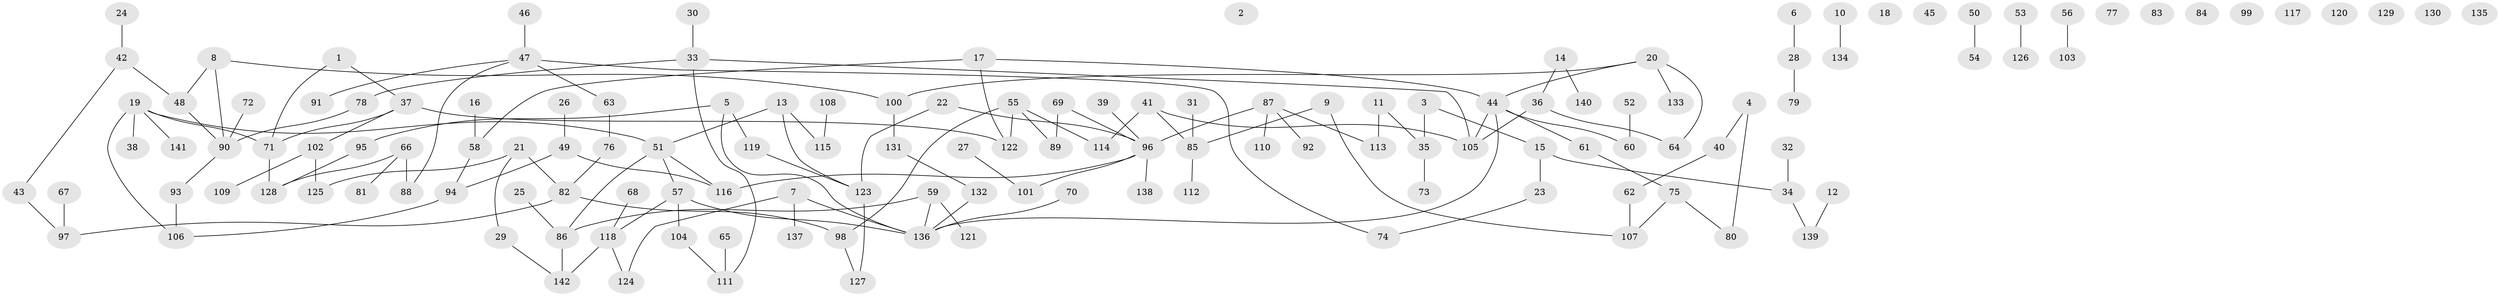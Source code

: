 // Generated by graph-tools (version 1.1) at 2025/12/03/09/25 04:12:55]
// undirected, 142 vertices, 150 edges
graph export_dot {
graph [start="1"]
  node [color=gray90,style=filled];
  1;
  2;
  3;
  4;
  5;
  6;
  7;
  8;
  9;
  10;
  11;
  12;
  13;
  14;
  15;
  16;
  17;
  18;
  19;
  20;
  21;
  22;
  23;
  24;
  25;
  26;
  27;
  28;
  29;
  30;
  31;
  32;
  33;
  34;
  35;
  36;
  37;
  38;
  39;
  40;
  41;
  42;
  43;
  44;
  45;
  46;
  47;
  48;
  49;
  50;
  51;
  52;
  53;
  54;
  55;
  56;
  57;
  58;
  59;
  60;
  61;
  62;
  63;
  64;
  65;
  66;
  67;
  68;
  69;
  70;
  71;
  72;
  73;
  74;
  75;
  76;
  77;
  78;
  79;
  80;
  81;
  82;
  83;
  84;
  85;
  86;
  87;
  88;
  89;
  90;
  91;
  92;
  93;
  94;
  95;
  96;
  97;
  98;
  99;
  100;
  101;
  102;
  103;
  104;
  105;
  106;
  107;
  108;
  109;
  110;
  111;
  112;
  113;
  114;
  115;
  116;
  117;
  118;
  119;
  120;
  121;
  122;
  123;
  124;
  125;
  126;
  127;
  128;
  129;
  130;
  131;
  132;
  133;
  134;
  135;
  136;
  137;
  138;
  139;
  140;
  141;
  142;
  1 -- 37;
  1 -- 71;
  3 -- 15;
  3 -- 35;
  4 -- 40;
  4 -- 80;
  5 -- 95;
  5 -- 119;
  5 -- 136;
  6 -- 28;
  7 -- 124;
  7 -- 136;
  7 -- 137;
  8 -- 48;
  8 -- 90;
  8 -- 100;
  9 -- 85;
  9 -- 107;
  10 -- 134;
  11 -- 35;
  11 -- 113;
  12 -- 139;
  13 -- 51;
  13 -- 115;
  13 -- 123;
  14 -- 36;
  14 -- 140;
  15 -- 23;
  15 -- 34;
  16 -- 58;
  17 -- 44;
  17 -- 58;
  17 -- 122;
  19 -- 38;
  19 -- 51;
  19 -- 71;
  19 -- 106;
  19 -- 141;
  20 -- 44;
  20 -- 64;
  20 -- 100;
  20 -- 133;
  21 -- 29;
  21 -- 82;
  21 -- 125;
  22 -- 96;
  22 -- 123;
  23 -- 74;
  24 -- 42;
  25 -- 86;
  26 -- 49;
  27 -- 101;
  28 -- 79;
  29 -- 142;
  30 -- 33;
  31 -- 85;
  32 -- 34;
  33 -- 78;
  33 -- 105;
  33 -- 111;
  34 -- 139;
  35 -- 73;
  36 -- 64;
  36 -- 105;
  37 -- 71;
  37 -- 102;
  37 -- 122;
  39 -- 96;
  40 -- 62;
  41 -- 85;
  41 -- 105;
  41 -- 114;
  42 -- 43;
  42 -- 48;
  43 -- 97;
  44 -- 60;
  44 -- 61;
  44 -- 105;
  44 -- 136;
  46 -- 47;
  47 -- 63;
  47 -- 74;
  47 -- 88;
  47 -- 91;
  48 -- 90;
  49 -- 94;
  49 -- 116;
  50 -- 54;
  51 -- 57;
  51 -- 86;
  51 -- 116;
  52 -- 60;
  53 -- 126;
  55 -- 89;
  55 -- 98;
  55 -- 114;
  55 -- 122;
  56 -- 103;
  57 -- 104;
  57 -- 118;
  57 -- 136;
  58 -- 94;
  59 -- 86;
  59 -- 121;
  59 -- 136;
  61 -- 75;
  62 -- 107;
  63 -- 76;
  65 -- 111;
  66 -- 81;
  66 -- 88;
  66 -- 128;
  67 -- 97;
  68 -- 118;
  69 -- 89;
  69 -- 96;
  70 -- 136;
  71 -- 128;
  72 -- 90;
  75 -- 80;
  75 -- 107;
  76 -- 82;
  78 -- 90;
  82 -- 97;
  82 -- 98;
  85 -- 112;
  86 -- 142;
  87 -- 92;
  87 -- 96;
  87 -- 110;
  87 -- 113;
  90 -- 93;
  93 -- 106;
  94 -- 106;
  95 -- 128;
  96 -- 101;
  96 -- 116;
  96 -- 138;
  98 -- 127;
  100 -- 131;
  102 -- 109;
  102 -- 125;
  104 -- 111;
  108 -- 115;
  118 -- 124;
  118 -- 142;
  119 -- 123;
  123 -- 127;
  131 -- 132;
  132 -- 136;
}
